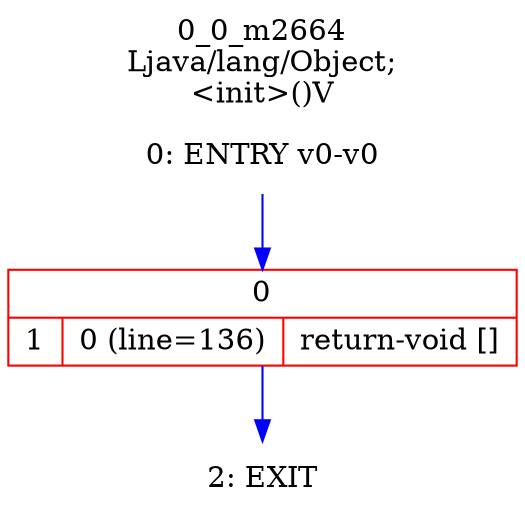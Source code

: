 digraph G {
rankdir=UD;
labelloc=t;
label="0_0_m2664\nLjava/lang/Object;
<init>()V";
0[label="0: ENTRY v0-v0",shape=plaintext];
1[label="{0|{1|0 (line=136)|return-void []\l}}",shape=record, color=red];
2[label="2: EXIT",shape=plaintext];
0->1 [color=blue, fontcolor=blue,weight=100, taillabel=""];
1->2 [color=blue, fontcolor=blue,weight=100, taillabel=""];
}
